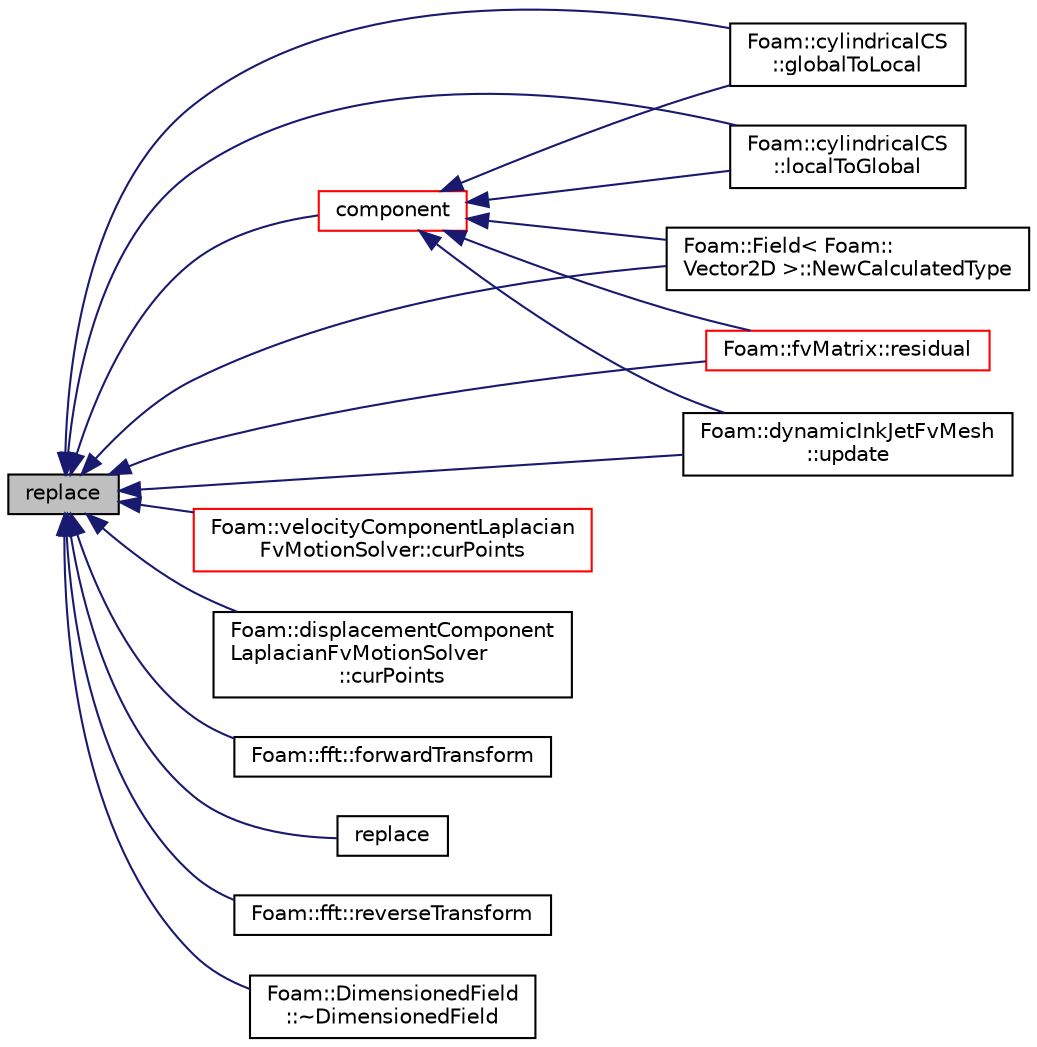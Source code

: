 digraph "replace"
{
  bgcolor="transparent";
  edge [fontname="Helvetica",fontsize="10",labelfontname="Helvetica",labelfontsize="10"];
  node [fontname="Helvetica",fontsize="10",shape=record];
  rankdir="LR";
  Node1 [label="replace",height=0.2,width=0.4,color="black", fillcolor="grey75", style="filled", fontcolor="black"];
  Node1 -> Node2 [dir="back",color="midnightblue",fontsize="10",style="solid",fontname="Helvetica"];
  Node2 [label="component",height=0.2,width=0.4,color="red",URL="$a00765.html#a770bc7d2cd4553971cd2acd4d65be9eb",tooltip="Return a component field of the field. "];
  Node2 -> Node3 [dir="back",color="midnightblue",fontsize="10",style="solid",fontname="Helvetica"];
  Node3 [label="Foam::cylindricalCS\l::globalToLocal",height=0.2,width=0.4,color="black",URL="$a00502.html#a7075505d1bd0f09368abb95646da62e5",tooltip="Convert from global Cartesian system to the local coordinate system. "];
  Node2 -> Node4 [dir="back",color="midnightblue",fontsize="10",style="solid",fontname="Helvetica"];
  Node4 [label="Foam::cylindricalCS\l::localToGlobal",height=0.2,width=0.4,color="black",URL="$a00502.html#a97107223086bc8c394b42250835d9afe",tooltip="Convert from local coordinate system to the global Cartesian system. "];
  Node2 -> Node5 [dir="back",color="midnightblue",fontsize="10",style="solid",fontname="Helvetica"];
  Node5 [label="Foam::Field\< Foam::\lVector2D \>::NewCalculatedType",height=0.2,width=0.4,color="black",URL="$a00765.html#ae6bdf47436f49314cb0fc784144bf18f",tooltip="Return a pointer to a new calculatedFvPatchFieldField created on. "];
  Node2 -> Node6 [dir="back",color="midnightblue",fontsize="10",style="solid",fontname="Helvetica"];
  Node6 [label="Foam::fvMatrix::residual",height=0.2,width=0.4,color="red",URL="$a00888.html#a4a74ee25a4d4e355df76ce3081cacc41",tooltip="Return the matrix residual. "];
  Node2 -> Node7 [dir="back",color="midnightblue",fontsize="10",style="solid",fontname="Helvetica"];
  Node7 [label="Foam::dynamicInkJetFvMesh\l::update",height=0.2,width=0.4,color="black",URL="$a00610.html#aa2aac016e2bf7b5bd2b271786c2791aa",tooltip="Update the mesh for both mesh motion and topology change. "];
  Node1 -> Node8 [dir="back",color="midnightblue",fontsize="10",style="solid",fontname="Helvetica"];
  Node8 [label="Foam::velocityComponentLaplacian\lFvMotionSolver::curPoints",height=0.2,width=0.4,color="red",URL="$a02893.html#a897bb9550f17845c9ab361582659cbee",tooltip="Return point location obtained from the current motion field. "];
  Node1 -> Node9 [dir="back",color="midnightblue",fontsize="10",style="solid",fontname="Helvetica"];
  Node9 [label="Foam::displacementComponent\lLaplacianFvMotionSolver\l::curPoints",height=0.2,width=0.4,color="black",URL="$a00554.html#a897bb9550f17845c9ab361582659cbee",tooltip="Return point location obtained from the current motion field. "];
  Node1 -> Node10 [dir="back",color="midnightblue",fontsize="10",style="solid",fontname="Helvetica"];
  Node10 [label="Foam::fft::forwardTransform",height=0.2,width=0.4,color="black",URL="$a00764.html#ab7fa1344e3d4fe5f3f81583eab3cab94"];
  Node1 -> Node3 [dir="back",color="midnightblue",fontsize="10",style="solid",fontname="Helvetica"];
  Node1 -> Node4 [dir="back",color="midnightblue",fontsize="10",style="solid",fontname="Helvetica"];
  Node1 -> Node5 [dir="back",color="midnightblue",fontsize="10",style="solid",fontname="Helvetica"];
  Node1 -> Node11 [dir="back",color="midnightblue",fontsize="10",style="solid",fontname="Helvetica"];
  Node11 [label="replace",height=0.2,width=0.4,color="black",URL="$a00765.html#ab773c98a1ab0b5dfdae8814f65787bb9",tooltip="Replace a component field of the field. "];
  Node1 -> Node6 [dir="back",color="midnightblue",fontsize="10",style="solid",fontname="Helvetica"];
  Node1 -> Node12 [dir="back",color="midnightblue",fontsize="10",style="solid",fontname="Helvetica"];
  Node12 [label="Foam::fft::reverseTransform",height=0.2,width=0.4,color="black",URL="$a00764.html#a14bd4bbc7d325761657e068014ac1d06"];
  Node1 -> Node7 [dir="back",color="midnightblue",fontsize="10",style="solid",fontname="Helvetica"];
  Node1 -> Node13 [dir="back",color="midnightblue",fontsize="10",style="solid",fontname="Helvetica"];
  Node13 [label="Foam::DimensionedField\l::~DimensionedField",height=0.2,width=0.4,color="black",URL="$a00539.html#afd0eb3625fc1e1d09a00ae94699d04e8",tooltip="Destructor. "];
}
